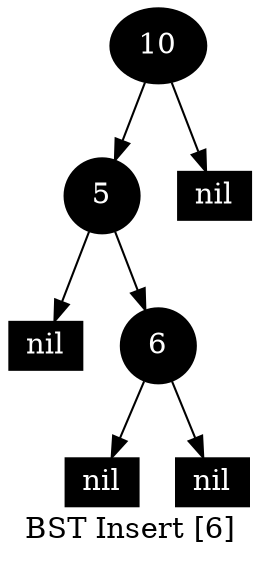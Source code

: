 digraph G {
    label="BST Insert [6]";
    node [width=0.5,fontcolor=white,style=filled];
    10 [fillcolor=black]
    10 -> 5
    10 -> NULLr10
    NULLr10 [label="nil",width=0.3,height=0.2,shape=box,fillcolor=black]
    5 [fillcolor=black]
    5 -> NULLl5
    NULLl5 [label="nil",width=0.3,height=0.2,shape=box,fillcolor=black]
    5 -> 6
    6 [fillcolor=black]
    6 -> NULLl6
    NULLl6 [label="nil",width=0.3,height=0.2,shape=box,fillcolor=black]
    6 -> NULLr6
    NULLr6 [label="nil",width=0.3,height=0.2,shape=box,fillcolor=black]
}
